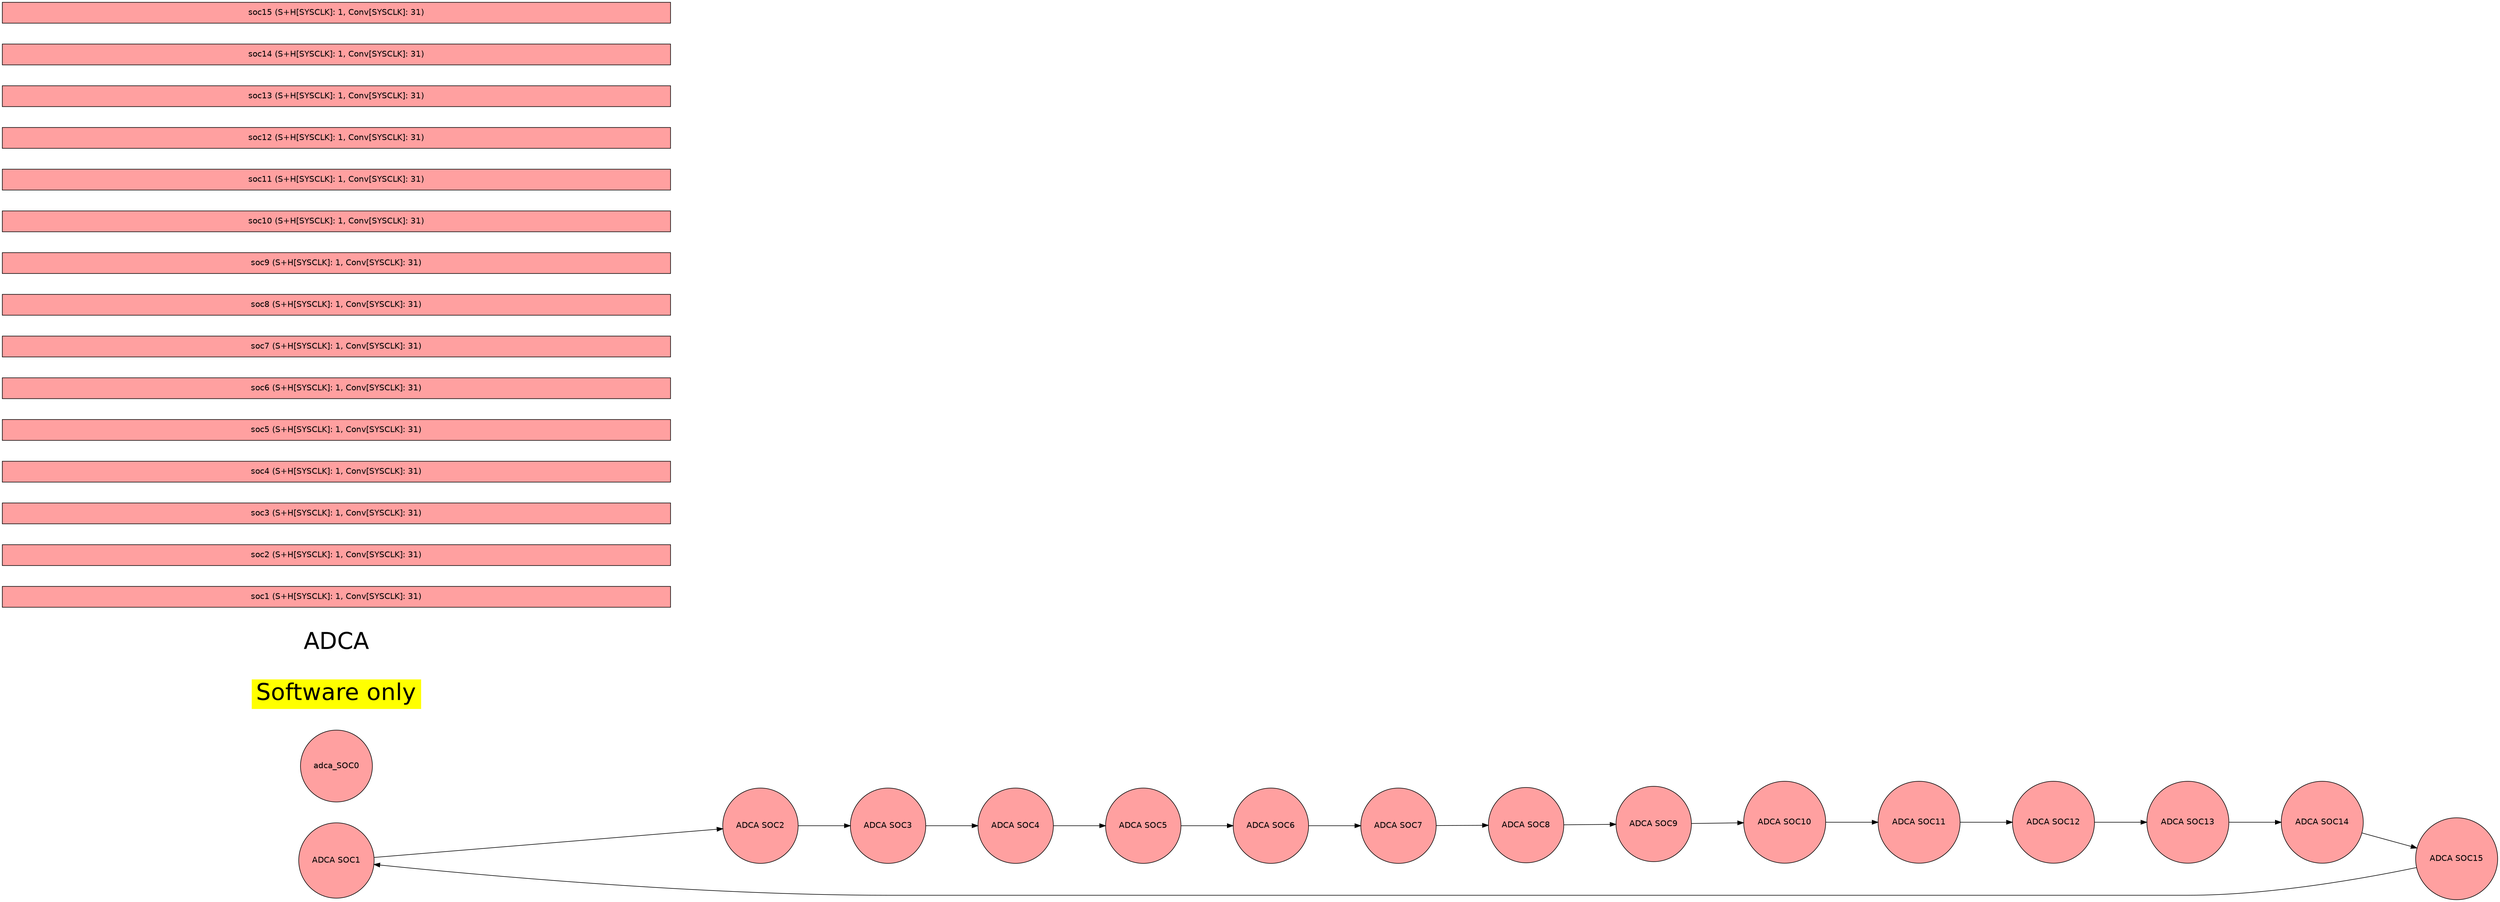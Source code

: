 digraph {
    graph [fontname = "helvetica"];
    node  [fontname = "helvetica"];
    edge  [fontname = "helvetica"];
    graph [mclimit=50 nodesep=0.5 rankdir=LR ranksep=1.25]

    node [shape = circle style=filled];

        adca_SOC1 [label="ADCA SOC1" fillcolor="#FFA0A0" pos="0.000,7.215!"]
        adca_SOC2 [label="ADCA SOC2" fillcolor="#FFA0A0" pos="2.934,6.591!"]
        adca_SOC3 [label="ADCA SOC3" fillcolor="#FFA0A0" pos="5.361,4.828!"]
        adca_SOC4 [label="ADCA SOC4" fillcolor="#FFA0A0" pos="6.861,2.229!"]
        adca_SOC5 [label="ADCA SOC5" fillcolor="#FFA0A0" pos="7.175,-0.754!"]
        adca_SOC6 [label="ADCA SOC6" fillcolor="#FFA0A0" pos="6.248,-3.607!"]
        adca_SOC7 [label="ADCA SOC7" fillcolor="#FFA0A0" pos="4.241,-5.837!"]
        adca_SOC8 [label="ADCA SOC8" fillcolor="#FFA0A0" pos="1.500,-7.057!"]
        adca_SOC9 [label="ADCA SOC9" fillcolor="#FFA0A0" pos="-1.500,-7.057!"]
        adca_SOC10 [label="ADCA SOC10" fillcolor="#FFA0A0" pos="-4.241,-5.837!"]
        adca_SOC11 [label="ADCA SOC11" fillcolor="#FFA0A0" pos="-6.248,-3.607!"]
        adca_SOC12 [label="ADCA SOC12" fillcolor="#FFA0A0" pos="-7.175,-0.754!"]
        adca_SOC13 [label="ADCA SOC13" fillcolor="#FFA0A0" pos="-6.861,2.229!"]
        adca_SOC14 [label="ADCA SOC14" fillcolor="#FFA0A0" pos="-5.361,4.828!"]
        adca_SOC15 [label="ADCA SOC15" fillcolor="#FFA0A0" pos="-2.934,6.591!"]
        adca_SOC0 [fillcolor="#FFA0A0" pos="18.000, 7.215!"]
        adca_SOC1 -> adca_SOC2
        adca_SOC2 -> adca_SOC3
        adca_SOC3 -> adca_SOC4
        adca_SOC4 -> adca_SOC5
        adca_SOC5 -> adca_SOC6
        adca_SOC6 -> adca_SOC7
        adca_SOC7 -> adca_SOC8
        adca_SOC8 -> adca_SOC9
        adca_SOC9 -> adca_SOC10
        adca_SOC10 -> adca_SOC11
        adca_SOC11 -> adca_SOC12
        adca_SOC12 -> adca_SOC13
        adca_SOC13 -> adca_SOC14
        adca_SOC14 -> adca_SOC15
        adca_SOC15 -> adca_SOC1
    node [shape=rect style=filled];
        ADC_TRIGGER_SW_ONLY[label="Software only" fillcolor="yellow"  fontsize="40" color="white" pos="24.000,-3.000!"]
          
        adca_ADC_TRIGGER_SW_ONLY[label="ADCA"  fontsize="40" fillcolor="white" color="white" pos="24.000,-9.000!"]
          
        adca_ADC_TRIGGER_SW_ONLY_soc1[label="soc1 (S+H[SYSCLK]: 1, Conv[SYSCLK]: 31)" fillcolor="#FFA0A0" width="16.000" pos="35.000,-9.000!"]
          
        adca_ADC_TRIGGER_SW_ONLY_soc2[label="soc2 (S+H[SYSCLK]: 1, Conv[SYSCLK]: 31)" fillcolor="#FFA0A0" width="16.000" pos="51.000,-9.000!"]
          
        adca_ADC_TRIGGER_SW_ONLY_soc3[label="soc3 (S+H[SYSCLK]: 1, Conv[SYSCLK]: 31)" fillcolor="#FFA0A0" width="16.000" pos="67.000,-9.000!"]
          
        adca_ADC_TRIGGER_SW_ONLY_soc4[label="soc4 (S+H[SYSCLK]: 1, Conv[SYSCLK]: 31)" fillcolor="#FFA0A0" width="16.000" pos="83.000,-9.000!"]
          
        adca_ADC_TRIGGER_SW_ONLY_soc5[label="soc5 (S+H[SYSCLK]: 1, Conv[SYSCLK]: 31)" fillcolor="#FFA0A0" width="16.000" pos="99.000,-9.000!"]
          
        adca_ADC_TRIGGER_SW_ONLY_soc6[label="soc6 (S+H[SYSCLK]: 1, Conv[SYSCLK]: 31)" fillcolor="#FFA0A0" width="16.000" pos="115.000,-9.000!"]
          
        adca_ADC_TRIGGER_SW_ONLY_soc7[label="soc7 (S+H[SYSCLK]: 1, Conv[SYSCLK]: 31)" fillcolor="#FFA0A0" width="16.000" pos="131.000,-9.000!"]
          
        adca_ADC_TRIGGER_SW_ONLY_soc8[label="soc8 (S+H[SYSCLK]: 1, Conv[SYSCLK]: 31)" fillcolor="#FFA0A0" width="16.000" pos="147.000,-9.000!"]
          
        adca_ADC_TRIGGER_SW_ONLY_soc9[label="soc9 (S+H[SYSCLK]: 1, Conv[SYSCLK]: 31)" fillcolor="#FFA0A0" width="16.000" pos="163.000,-9.000!"]
          
        adca_ADC_TRIGGER_SW_ONLY_soc10[label="soc10 (S+H[SYSCLK]: 1, Conv[SYSCLK]: 31)" fillcolor="#FFA0A0" width="16.000" pos="179.000,-9.000!"]
          
        adca_ADC_TRIGGER_SW_ONLY_soc11[label="soc11 (S+H[SYSCLK]: 1, Conv[SYSCLK]: 31)" fillcolor="#FFA0A0" width="16.000" pos="195.000,-9.000!"]
          
        adca_ADC_TRIGGER_SW_ONLY_soc12[label="soc12 (S+H[SYSCLK]: 1, Conv[SYSCLK]: 31)" fillcolor="#FFA0A0" width="16.000" pos="211.000,-9.000!"]
          
        adca_ADC_TRIGGER_SW_ONLY_soc13[label="soc13 (S+H[SYSCLK]: 1, Conv[SYSCLK]: 31)" fillcolor="#FFA0A0" width="16.000" pos="227.000,-9.000!"]
          
        adca_ADC_TRIGGER_SW_ONLY_soc14[label="soc14 (S+H[SYSCLK]: 1, Conv[SYSCLK]: 31)" fillcolor="#FFA0A0" width="16.000" pos="243.000,-9.000!"]
          
        adca_ADC_TRIGGER_SW_ONLY_soc15[label="soc15 (S+H[SYSCLK]: 1, Conv[SYSCLK]: 31)" fillcolor="#FFA0A0" width="16.000" pos="259.000,-9.000!"]
}
